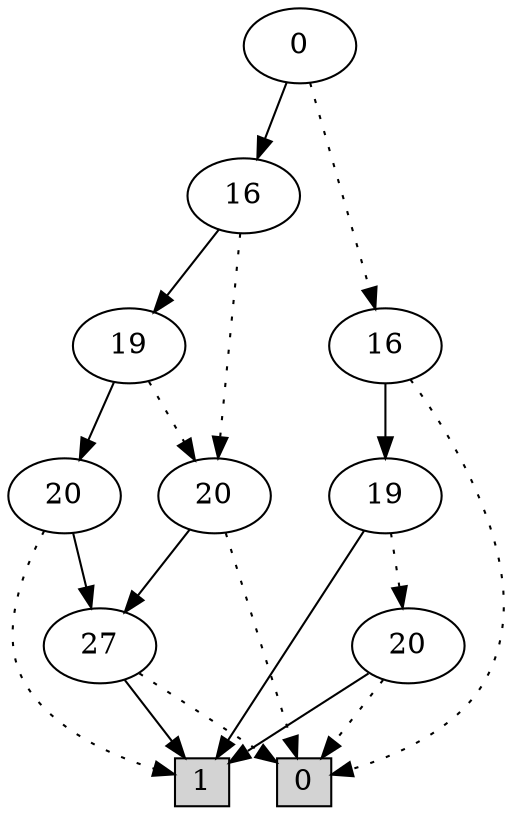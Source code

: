 digraph G {
0 [shape=box, label="0", style=filled, shape=box, height=0.3, width=0.3];
1 [shape=box, label="1", style=filled, shape=box, height=0.3, width=0.3];
20282 [label="0"];
20282 -> 20265 [style=dotted];
20282 -> 20281 [style=filled];
20265 [label="16"];
20265 -> 0 [style=dotted];
20265 -> 20155 [style=filled];
20155 [label="19"];
20155 -> 42 [style=dotted];
20155 -> 1 [style=filled];
42 [label="20"];
42 -> 0 [style=dotted];
42 -> 1 [style=filled];
20281 [label="16"];
20281 -> 20271 [style=dotted];
20281 -> 20280 [style=filled];
20271 [label="20"];
20271 -> 0 [style=dotted];
20271 -> 56 [style=filled];
56 [label="27"];
56 -> 0 [style=dotted];
56 -> 1 [style=filled];
20280 [label="19"];
20280 -> 20271 [style=dotted];
20280 -> 20279 [style=filled];
20279 [label="20"];
20279 -> 1 [style=dotted];
20279 -> 56 [style=filled];
}
